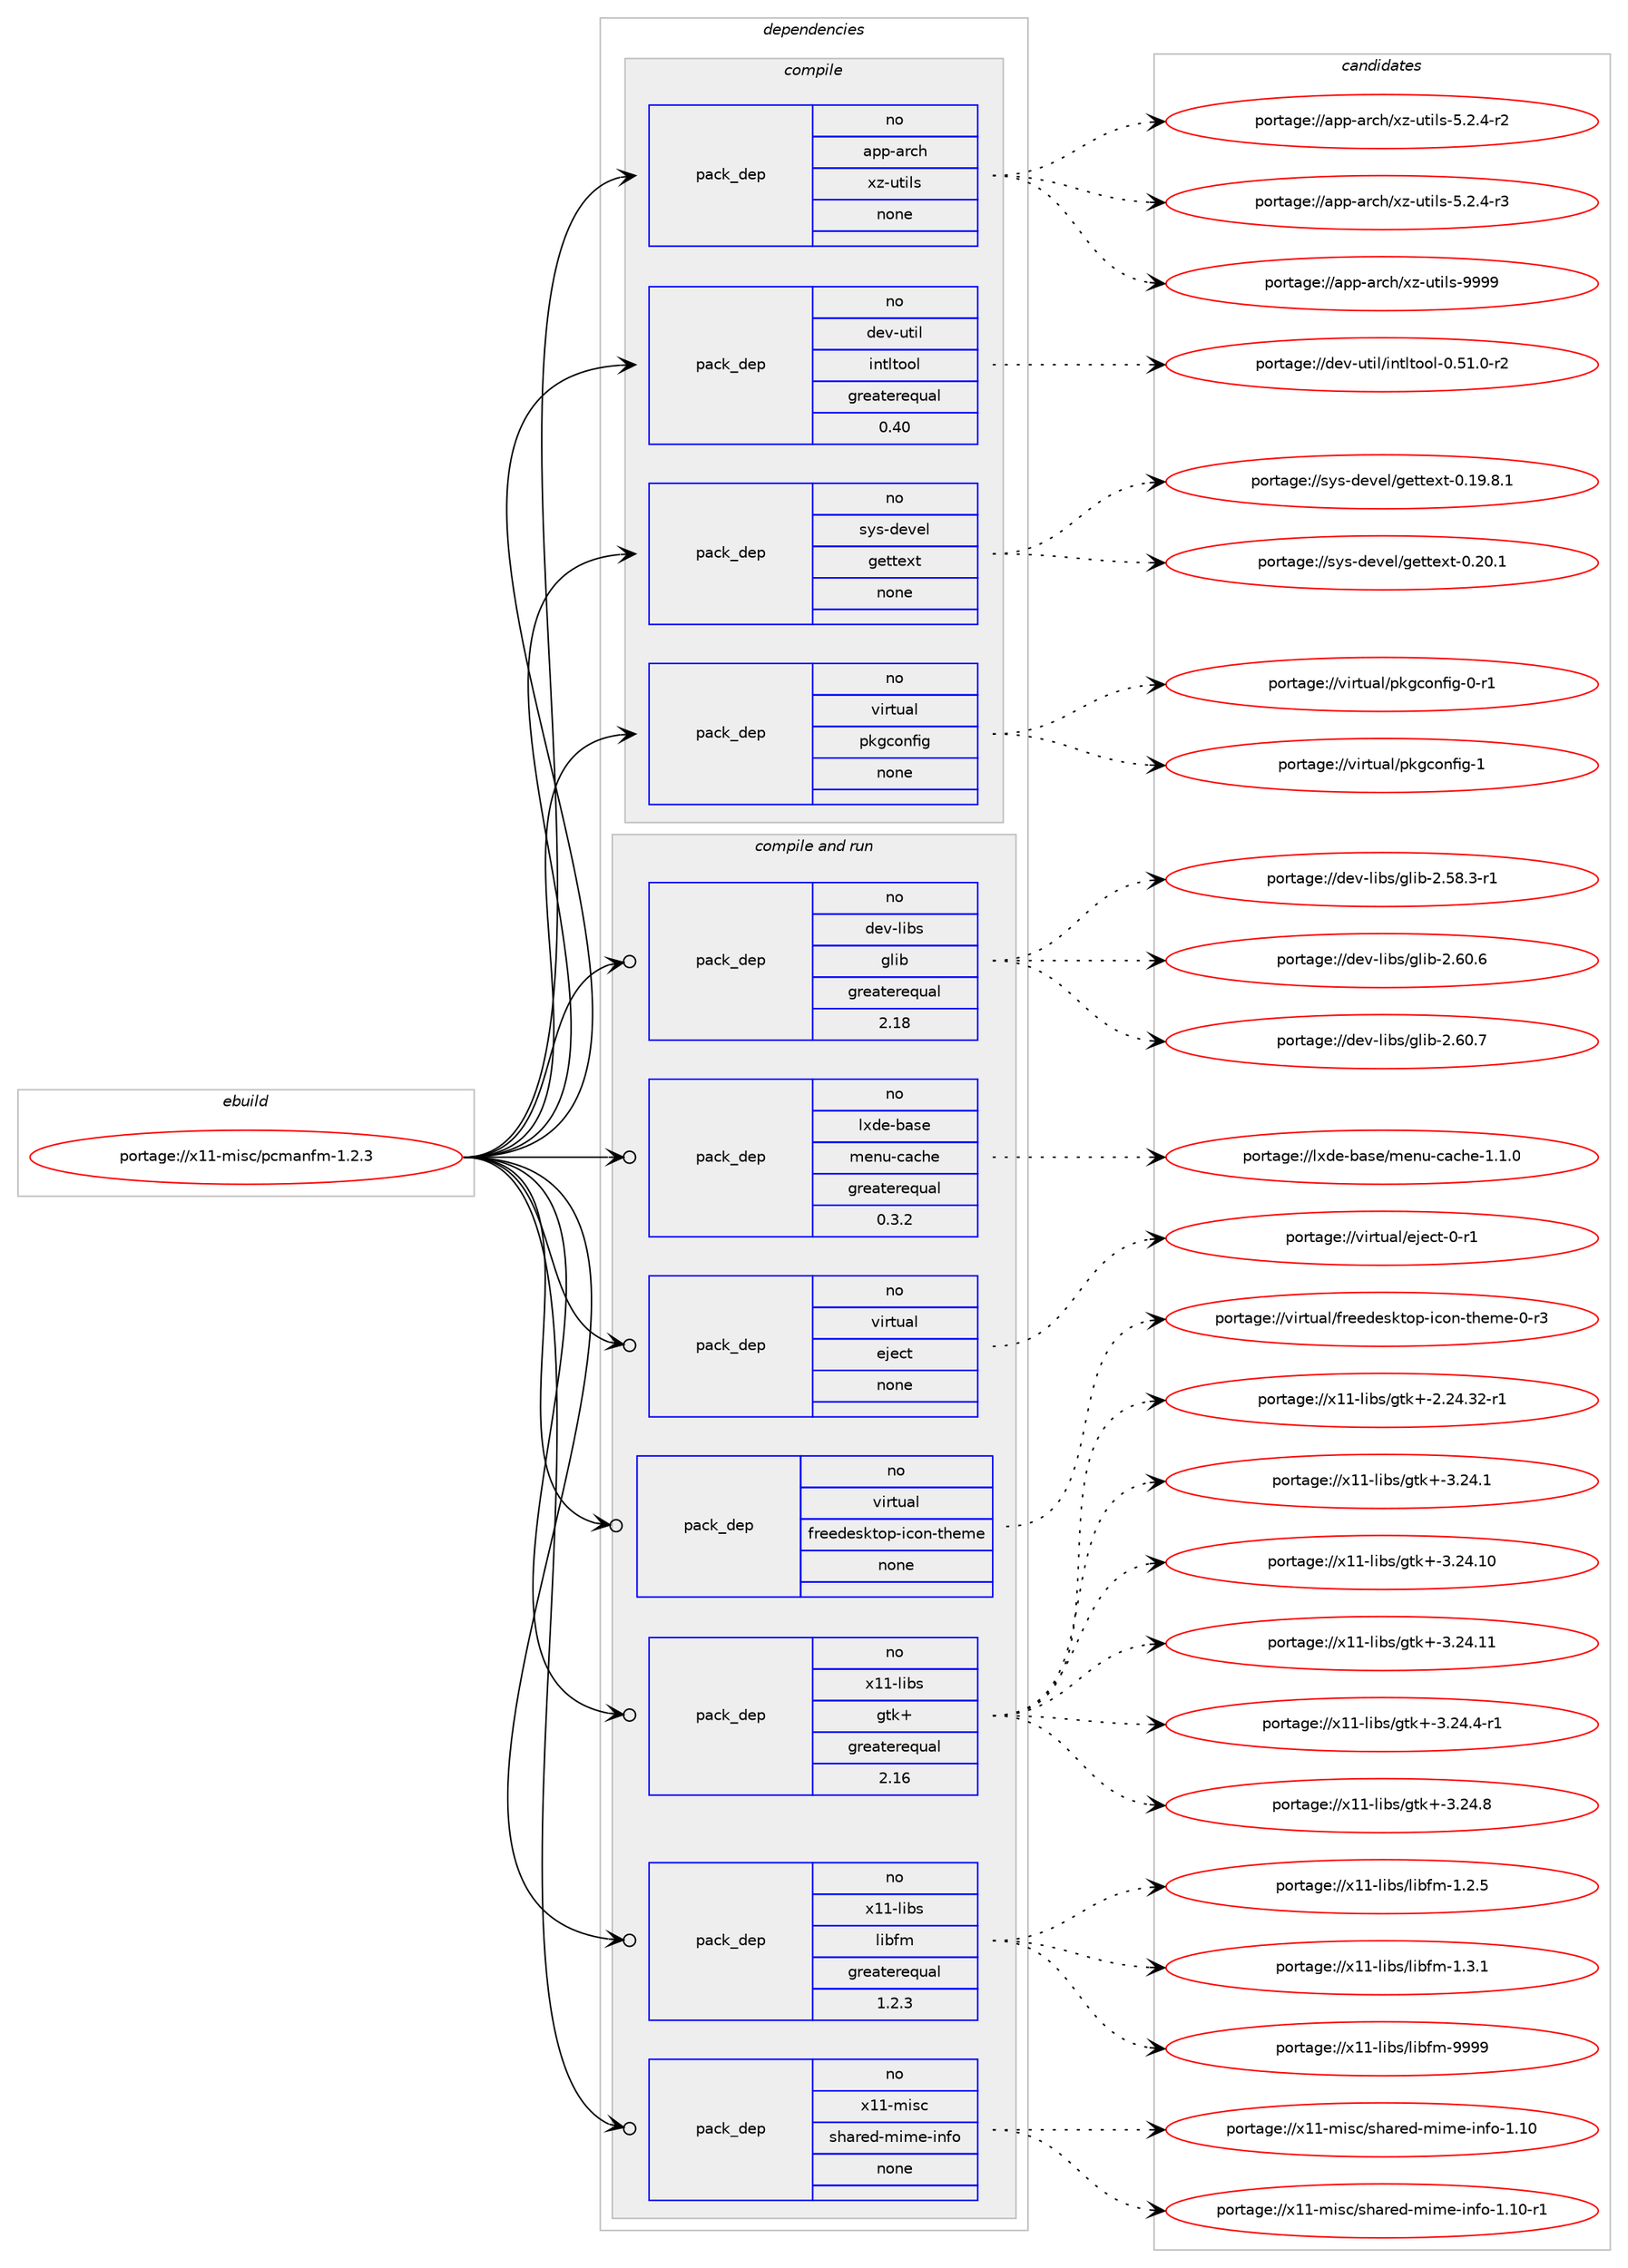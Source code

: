 digraph prolog {

# *************
# Graph options
# *************

newrank=true;
concentrate=true;
compound=true;
graph [rankdir=LR,fontname=Helvetica,fontsize=10,ranksep=1.5];#, ranksep=2.5, nodesep=0.2];
edge  [arrowhead=vee];
node  [fontname=Helvetica,fontsize=10];

# **********
# The ebuild
# **********

subgraph cluster_leftcol {
color=gray;
rank=same;
label=<<i>ebuild</i>>;
id [label="portage://x11-misc/pcmanfm-1.2.3", color=red, width=4, href="../x11-misc/pcmanfm-1.2.3.svg"];
}

# ****************
# The dependencies
# ****************

subgraph cluster_midcol {
color=gray;
label=<<i>dependencies</i>>;
subgraph cluster_compile {
fillcolor="#eeeeee";
style=filled;
label=<<i>compile</i>>;
subgraph pack336780 {
dependency453398 [label=<<TABLE BORDER="0" CELLBORDER="1" CELLSPACING="0" CELLPADDING="4" WIDTH="220"><TR><TD ROWSPAN="6" CELLPADDING="30">pack_dep</TD></TR><TR><TD WIDTH="110">no</TD></TR><TR><TD>app-arch</TD></TR><TR><TD>xz-utils</TD></TR><TR><TD>none</TD></TR><TR><TD></TD></TR></TABLE>>, shape=none, color=blue];
}
id:e -> dependency453398:w [weight=20,style="solid",arrowhead="vee"];
subgraph pack336781 {
dependency453399 [label=<<TABLE BORDER="0" CELLBORDER="1" CELLSPACING="0" CELLPADDING="4" WIDTH="220"><TR><TD ROWSPAN="6" CELLPADDING="30">pack_dep</TD></TR><TR><TD WIDTH="110">no</TD></TR><TR><TD>dev-util</TD></TR><TR><TD>intltool</TD></TR><TR><TD>greaterequal</TD></TR><TR><TD>0.40</TD></TR></TABLE>>, shape=none, color=blue];
}
id:e -> dependency453399:w [weight=20,style="solid",arrowhead="vee"];
subgraph pack336782 {
dependency453400 [label=<<TABLE BORDER="0" CELLBORDER="1" CELLSPACING="0" CELLPADDING="4" WIDTH="220"><TR><TD ROWSPAN="6" CELLPADDING="30">pack_dep</TD></TR><TR><TD WIDTH="110">no</TD></TR><TR><TD>sys-devel</TD></TR><TR><TD>gettext</TD></TR><TR><TD>none</TD></TR><TR><TD></TD></TR></TABLE>>, shape=none, color=blue];
}
id:e -> dependency453400:w [weight=20,style="solid",arrowhead="vee"];
subgraph pack336783 {
dependency453401 [label=<<TABLE BORDER="0" CELLBORDER="1" CELLSPACING="0" CELLPADDING="4" WIDTH="220"><TR><TD ROWSPAN="6" CELLPADDING="30">pack_dep</TD></TR><TR><TD WIDTH="110">no</TD></TR><TR><TD>virtual</TD></TR><TR><TD>pkgconfig</TD></TR><TR><TD>none</TD></TR><TR><TD></TD></TR></TABLE>>, shape=none, color=blue];
}
id:e -> dependency453401:w [weight=20,style="solid",arrowhead="vee"];
}
subgraph cluster_compileandrun {
fillcolor="#eeeeee";
style=filled;
label=<<i>compile and run</i>>;
subgraph pack336784 {
dependency453402 [label=<<TABLE BORDER="0" CELLBORDER="1" CELLSPACING="0" CELLPADDING="4" WIDTH="220"><TR><TD ROWSPAN="6" CELLPADDING="30">pack_dep</TD></TR><TR><TD WIDTH="110">no</TD></TR><TR><TD>dev-libs</TD></TR><TR><TD>glib</TD></TR><TR><TD>greaterequal</TD></TR><TR><TD>2.18</TD></TR></TABLE>>, shape=none, color=blue];
}
id:e -> dependency453402:w [weight=20,style="solid",arrowhead="odotvee"];
subgraph pack336785 {
dependency453403 [label=<<TABLE BORDER="0" CELLBORDER="1" CELLSPACING="0" CELLPADDING="4" WIDTH="220"><TR><TD ROWSPAN="6" CELLPADDING="30">pack_dep</TD></TR><TR><TD WIDTH="110">no</TD></TR><TR><TD>lxde-base</TD></TR><TR><TD>menu-cache</TD></TR><TR><TD>greaterequal</TD></TR><TR><TD>0.3.2</TD></TR></TABLE>>, shape=none, color=blue];
}
id:e -> dependency453403:w [weight=20,style="solid",arrowhead="odotvee"];
subgraph pack336786 {
dependency453404 [label=<<TABLE BORDER="0" CELLBORDER="1" CELLSPACING="0" CELLPADDING="4" WIDTH="220"><TR><TD ROWSPAN="6" CELLPADDING="30">pack_dep</TD></TR><TR><TD WIDTH="110">no</TD></TR><TR><TD>virtual</TD></TR><TR><TD>eject</TD></TR><TR><TD>none</TD></TR><TR><TD></TD></TR></TABLE>>, shape=none, color=blue];
}
id:e -> dependency453404:w [weight=20,style="solid",arrowhead="odotvee"];
subgraph pack336787 {
dependency453405 [label=<<TABLE BORDER="0" CELLBORDER="1" CELLSPACING="0" CELLPADDING="4" WIDTH="220"><TR><TD ROWSPAN="6" CELLPADDING="30">pack_dep</TD></TR><TR><TD WIDTH="110">no</TD></TR><TR><TD>virtual</TD></TR><TR><TD>freedesktop-icon-theme</TD></TR><TR><TD>none</TD></TR><TR><TD></TD></TR></TABLE>>, shape=none, color=blue];
}
id:e -> dependency453405:w [weight=20,style="solid",arrowhead="odotvee"];
subgraph pack336788 {
dependency453406 [label=<<TABLE BORDER="0" CELLBORDER="1" CELLSPACING="0" CELLPADDING="4" WIDTH="220"><TR><TD ROWSPAN="6" CELLPADDING="30">pack_dep</TD></TR><TR><TD WIDTH="110">no</TD></TR><TR><TD>x11-libs</TD></TR><TR><TD>gtk+</TD></TR><TR><TD>greaterequal</TD></TR><TR><TD>2.16</TD></TR></TABLE>>, shape=none, color=blue];
}
id:e -> dependency453406:w [weight=20,style="solid",arrowhead="odotvee"];
subgraph pack336789 {
dependency453407 [label=<<TABLE BORDER="0" CELLBORDER="1" CELLSPACING="0" CELLPADDING="4" WIDTH="220"><TR><TD ROWSPAN="6" CELLPADDING="30">pack_dep</TD></TR><TR><TD WIDTH="110">no</TD></TR><TR><TD>x11-libs</TD></TR><TR><TD>libfm</TD></TR><TR><TD>greaterequal</TD></TR><TR><TD>1.2.3</TD></TR></TABLE>>, shape=none, color=blue];
}
id:e -> dependency453407:w [weight=20,style="solid",arrowhead="odotvee"];
subgraph pack336790 {
dependency453408 [label=<<TABLE BORDER="0" CELLBORDER="1" CELLSPACING="0" CELLPADDING="4" WIDTH="220"><TR><TD ROWSPAN="6" CELLPADDING="30">pack_dep</TD></TR><TR><TD WIDTH="110">no</TD></TR><TR><TD>x11-misc</TD></TR><TR><TD>shared-mime-info</TD></TR><TR><TD>none</TD></TR><TR><TD></TD></TR></TABLE>>, shape=none, color=blue];
}
id:e -> dependency453408:w [weight=20,style="solid",arrowhead="odotvee"];
}
subgraph cluster_run {
fillcolor="#eeeeee";
style=filled;
label=<<i>run</i>>;
}
}

# **************
# The candidates
# **************

subgraph cluster_choices {
rank=same;
color=gray;
label=<<i>candidates</i>>;

subgraph choice336780 {
color=black;
nodesep=1;
choiceportage9711211245971149910447120122451171161051081154553465046524511450 [label="portage://app-arch/xz-utils-5.2.4-r2", color=red, width=4,href="../app-arch/xz-utils-5.2.4-r2.svg"];
choiceportage9711211245971149910447120122451171161051081154553465046524511451 [label="portage://app-arch/xz-utils-5.2.4-r3", color=red, width=4,href="../app-arch/xz-utils-5.2.4-r3.svg"];
choiceportage9711211245971149910447120122451171161051081154557575757 [label="portage://app-arch/xz-utils-9999", color=red, width=4,href="../app-arch/xz-utils-9999.svg"];
dependency453398:e -> choiceportage9711211245971149910447120122451171161051081154553465046524511450:w [style=dotted,weight="100"];
dependency453398:e -> choiceportage9711211245971149910447120122451171161051081154553465046524511451:w [style=dotted,weight="100"];
dependency453398:e -> choiceportage9711211245971149910447120122451171161051081154557575757:w [style=dotted,weight="100"];
}
subgraph choice336781 {
color=black;
nodesep=1;
choiceportage1001011184511711610510847105110116108116111111108454846534946484511450 [label="portage://dev-util/intltool-0.51.0-r2", color=red, width=4,href="../dev-util/intltool-0.51.0-r2.svg"];
dependency453399:e -> choiceportage1001011184511711610510847105110116108116111111108454846534946484511450:w [style=dotted,weight="100"];
}
subgraph choice336782 {
color=black;
nodesep=1;
choiceportage1151211154510010111810110847103101116116101120116454846495746564649 [label="portage://sys-devel/gettext-0.19.8.1", color=red, width=4,href="../sys-devel/gettext-0.19.8.1.svg"];
choiceportage115121115451001011181011084710310111611610112011645484650484649 [label="portage://sys-devel/gettext-0.20.1", color=red, width=4,href="../sys-devel/gettext-0.20.1.svg"];
dependency453400:e -> choiceportage1151211154510010111810110847103101116116101120116454846495746564649:w [style=dotted,weight="100"];
dependency453400:e -> choiceportage115121115451001011181011084710310111611610112011645484650484649:w [style=dotted,weight="100"];
}
subgraph choice336783 {
color=black;
nodesep=1;
choiceportage11810511411611797108471121071039911111010210510345484511449 [label="portage://virtual/pkgconfig-0-r1", color=red, width=4,href="../virtual/pkgconfig-0-r1.svg"];
choiceportage1181051141161179710847112107103991111101021051034549 [label="portage://virtual/pkgconfig-1", color=red, width=4,href="../virtual/pkgconfig-1.svg"];
dependency453401:e -> choiceportage11810511411611797108471121071039911111010210510345484511449:w [style=dotted,weight="100"];
dependency453401:e -> choiceportage1181051141161179710847112107103991111101021051034549:w [style=dotted,weight="100"];
}
subgraph choice336784 {
color=black;
nodesep=1;
choiceportage10010111845108105981154710310810598455046535646514511449 [label="portage://dev-libs/glib-2.58.3-r1", color=red, width=4,href="../dev-libs/glib-2.58.3-r1.svg"];
choiceportage1001011184510810598115471031081059845504654484654 [label="portage://dev-libs/glib-2.60.6", color=red, width=4,href="../dev-libs/glib-2.60.6.svg"];
choiceportage1001011184510810598115471031081059845504654484655 [label="portage://dev-libs/glib-2.60.7", color=red, width=4,href="../dev-libs/glib-2.60.7.svg"];
dependency453402:e -> choiceportage10010111845108105981154710310810598455046535646514511449:w [style=dotted,weight="100"];
dependency453402:e -> choiceportage1001011184510810598115471031081059845504654484654:w [style=dotted,weight="100"];
dependency453402:e -> choiceportage1001011184510810598115471031081059845504654484655:w [style=dotted,weight="100"];
}
subgraph choice336785 {
color=black;
nodesep=1;
choiceportage1081201001014598971151014710910111011745999799104101454946494648 [label="portage://lxde-base/menu-cache-1.1.0", color=red, width=4,href="../lxde-base/menu-cache-1.1.0.svg"];
dependency453403:e -> choiceportage1081201001014598971151014710910111011745999799104101454946494648:w [style=dotted,weight="100"];
}
subgraph choice336786 {
color=black;
nodesep=1;
choiceportage11810511411611797108471011061019911645484511449 [label="portage://virtual/eject-0-r1", color=red, width=4,href="../virtual/eject-0-r1.svg"];
dependency453404:e -> choiceportage11810511411611797108471011061019911645484511449:w [style=dotted,weight="100"];
}
subgraph choice336787 {
color=black;
nodesep=1;
choiceportage118105114116117971084710211410110110010111510711611111245105991111104511610410110910145484511451 [label="portage://virtual/freedesktop-icon-theme-0-r3", color=red, width=4,href="../virtual/freedesktop-icon-theme-0-r3.svg"];
dependency453405:e -> choiceportage118105114116117971084710211410110110010111510711611111245105991111104511610410110910145484511451:w [style=dotted,weight="100"];
}
subgraph choice336788 {
color=black;
nodesep=1;
choiceportage12049494510810598115471031161074345504650524651504511449 [label="portage://x11-libs/gtk+-2.24.32-r1", color=red, width=4,href="../x11-libs/gtk+-2.24.32-r1.svg"];
choiceportage12049494510810598115471031161074345514650524649 [label="portage://x11-libs/gtk+-3.24.1", color=red, width=4,href="../x11-libs/gtk+-3.24.1.svg"];
choiceportage1204949451081059811547103116107434551465052464948 [label="portage://x11-libs/gtk+-3.24.10", color=red, width=4,href="../x11-libs/gtk+-3.24.10.svg"];
choiceportage1204949451081059811547103116107434551465052464949 [label="portage://x11-libs/gtk+-3.24.11", color=red, width=4,href="../x11-libs/gtk+-3.24.11.svg"];
choiceportage120494945108105981154710311610743455146505246524511449 [label="portage://x11-libs/gtk+-3.24.4-r1", color=red, width=4,href="../x11-libs/gtk+-3.24.4-r1.svg"];
choiceportage12049494510810598115471031161074345514650524656 [label="portage://x11-libs/gtk+-3.24.8", color=red, width=4,href="../x11-libs/gtk+-3.24.8.svg"];
dependency453406:e -> choiceportage12049494510810598115471031161074345504650524651504511449:w [style=dotted,weight="100"];
dependency453406:e -> choiceportage12049494510810598115471031161074345514650524649:w [style=dotted,weight="100"];
dependency453406:e -> choiceportage1204949451081059811547103116107434551465052464948:w [style=dotted,weight="100"];
dependency453406:e -> choiceportage1204949451081059811547103116107434551465052464949:w [style=dotted,weight="100"];
dependency453406:e -> choiceportage120494945108105981154710311610743455146505246524511449:w [style=dotted,weight="100"];
dependency453406:e -> choiceportage12049494510810598115471031161074345514650524656:w [style=dotted,weight="100"];
}
subgraph choice336789 {
color=black;
nodesep=1;
choiceportage120494945108105981154710810598102109454946504653 [label="portage://x11-libs/libfm-1.2.5", color=red, width=4,href="../x11-libs/libfm-1.2.5.svg"];
choiceportage120494945108105981154710810598102109454946514649 [label="portage://x11-libs/libfm-1.3.1", color=red, width=4,href="../x11-libs/libfm-1.3.1.svg"];
choiceportage1204949451081059811547108105981021094557575757 [label="portage://x11-libs/libfm-9999", color=red, width=4,href="../x11-libs/libfm-9999.svg"];
dependency453407:e -> choiceportage120494945108105981154710810598102109454946504653:w [style=dotted,weight="100"];
dependency453407:e -> choiceportage120494945108105981154710810598102109454946514649:w [style=dotted,weight="100"];
dependency453407:e -> choiceportage1204949451081059811547108105981021094557575757:w [style=dotted,weight="100"];
}
subgraph choice336790 {
color=black;
nodesep=1;
choiceportage12049494510910511599471151049711410110045109105109101451051101021114549464948 [label="portage://x11-misc/shared-mime-info-1.10", color=red, width=4,href="../x11-misc/shared-mime-info-1.10.svg"];
choiceportage120494945109105115994711510497114101100451091051091014510511010211145494649484511449 [label="portage://x11-misc/shared-mime-info-1.10-r1", color=red, width=4,href="../x11-misc/shared-mime-info-1.10-r1.svg"];
dependency453408:e -> choiceportage12049494510910511599471151049711410110045109105109101451051101021114549464948:w [style=dotted,weight="100"];
dependency453408:e -> choiceportage120494945109105115994711510497114101100451091051091014510511010211145494649484511449:w [style=dotted,weight="100"];
}
}

}
